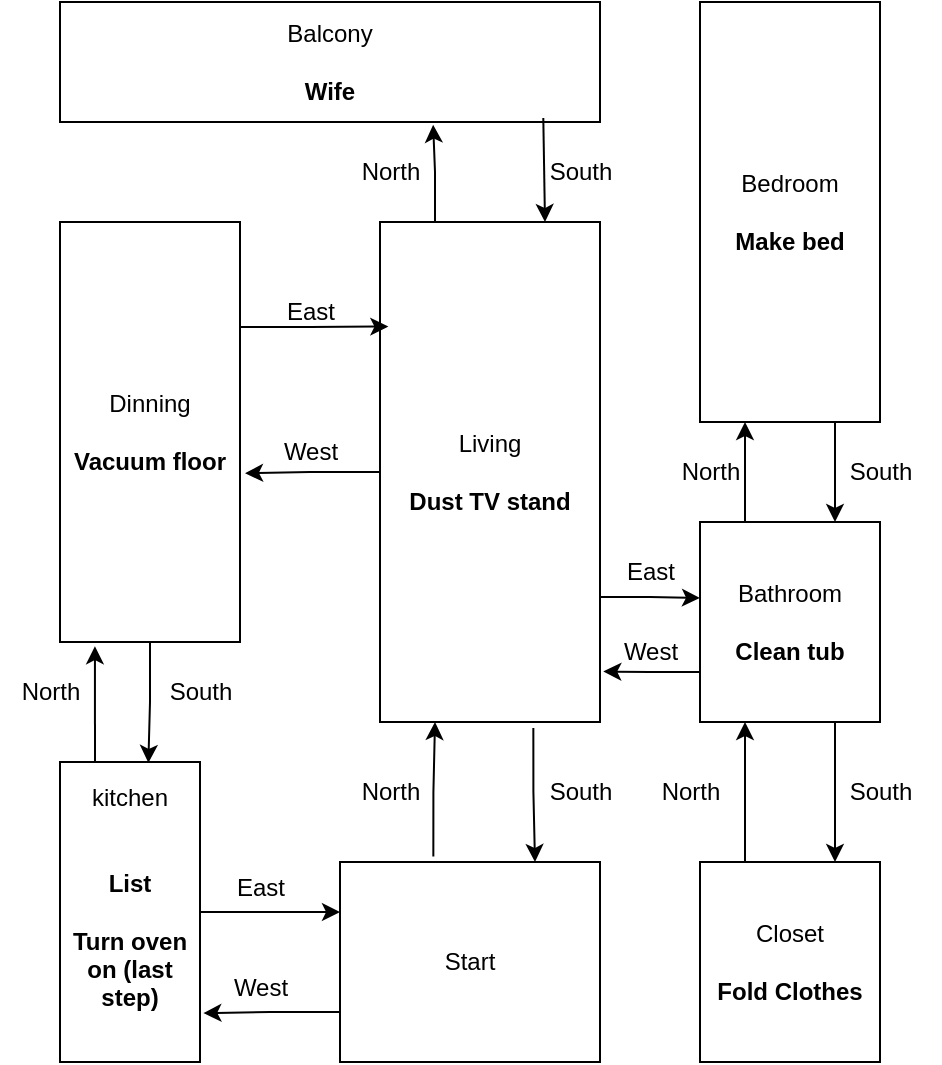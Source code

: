 <mxfile version="24.7.6">
  <diagram name="Page-1" id="L-QENt435MVAKbxg2Pn8">
    <mxGraphModel dx="1195" dy="622" grid="1" gridSize="10" guides="1" tooltips="1" connect="1" arrows="1" fold="1" page="1" pageScale="1" pageWidth="850" pageHeight="1100" math="0" shadow="0">
      <root>
        <mxCell id="0" />
        <mxCell id="1" parent="0" />
        <mxCell id="grHH_3dc-q_dSVZ70AZM-1" value="Start" style="rounded=0;whiteSpace=wrap;html=1;" vertex="1" parent="1">
          <mxGeometry x="310" y="640" width="130" height="100" as="geometry" />
        </mxCell>
        <mxCell id="grHH_3dc-q_dSVZ70AZM-2" value="&lt;div&gt;Dinning&lt;/div&gt;&lt;div&gt;&lt;br&gt;&lt;/div&gt;&lt;b&gt;Vacuum floor&lt;/b&gt;" style="rounded=0;whiteSpace=wrap;html=1;" vertex="1" parent="1">
          <mxGeometry x="170" y="320" width="90" height="210" as="geometry" />
        </mxCell>
        <mxCell id="grHH_3dc-q_dSVZ70AZM-3" value="&lt;div&gt;Living&lt;/div&gt;&lt;div&gt;&lt;br&gt;&lt;/div&gt;&lt;b&gt;Dust TV stand&lt;/b&gt;" style="rounded=0;whiteSpace=wrap;html=1;" vertex="1" parent="1">
          <mxGeometry x="330" y="320" width="110" height="250" as="geometry" />
        </mxCell>
        <mxCell id="grHH_3dc-q_dSVZ70AZM-4" value="&lt;div&gt;Balcony&lt;/div&gt;&lt;div&gt;&lt;br&gt;&lt;/div&gt;&lt;div&gt;&lt;b&gt;Wife&lt;/b&gt;&lt;br&gt;&lt;/div&gt;" style="rounded=0;whiteSpace=wrap;html=1;" vertex="1" parent="1">
          <mxGeometry x="170" y="210" width="270" height="60" as="geometry" />
        </mxCell>
        <mxCell id="grHH_3dc-q_dSVZ70AZM-17" style="edgeStyle=orthogonalEdgeStyle;rounded=0;orthogonalLoop=1;jettySize=auto;html=1;exitX=1;exitY=0.5;exitDx=0;exitDy=0;entryX=0;entryY=0.25;entryDx=0;entryDy=0;" edge="1" parent="1" source="grHH_3dc-q_dSVZ70AZM-5" target="grHH_3dc-q_dSVZ70AZM-1">
          <mxGeometry relative="1" as="geometry" />
        </mxCell>
        <mxCell id="grHH_3dc-q_dSVZ70AZM-5" value="&lt;div&gt;kitchen&lt;/div&gt;&lt;div&gt;&lt;br&gt;&lt;/div&gt;&lt;div&gt;&lt;br&gt;&lt;/div&gt;&lt;div&gt;&lt;b&gt;List&lt;/b&gt;&lt;/div&gt;&lt;div&gt;&lt;b&gt;&lt;br&gt;&lt;/b&gt;&lt;/div&gt;&lt;div&gt;&lt;b&gt;Turn oven on (last step)&lt;br&gt;&lt;/b&gt;&lt;/div&gt;&lt;div&gt;&lt;b&gt;&lt;br&gt;&lt;/b&gt;&lt;/div&gt;" style="rounded=0;whiteSpace=wrap;html=1;" vertex="1" parent="1">
          <mxGeometry x="170" y="590" width="70" height="150" as="geometry" />
        </mxCell>
        <mxCell id="grHH_3dc-q_dSVZ70AZM-29" style="edgeStyle=orthogonalEdgeStyle;rounded=0;orthogonalLoop=1;jettySize=auto;html=1;exitX=0.75;exitY=1;exitDx=0;exitDy=0;entryX=0.75;entryY=0;entryDx=0;entryDy=0;" edge="1" parent="1" source="grHH_3dc-q_dSVZ70AZM-6" target="grHH_3dc-q_dSVZ70AZM-7">
          <mxGeometry relative="1" as="geometry" />
        </mxCell>
        <mxCell id="grHH_3dc-q_dSVZ70AZM-6" value="&lt;div&gt;Bedroom&lt;/div&gt;&lt;div&gt;&lt;br&gt;&lt;/div&gt;&lt;div&gt;&lt;b&gt;Make bed&lt;/b&gt;&lt;br&gt;&lt;/div&gt;" style="rounded=0;whiteSpace=wrap;html=1;" vertex="1" parent="1">
          <mxGeometry x="490" y="210" width="90" height="210" as="geometry" />
        </mxCell>
        <mxCell id="grHH_3dc-q_dSVZ70AZM-23" style="edgeStyle=orthogonalEdgeStyle;rounded=0;orthogonalLoop=1;jettySize=auto;html=1;exitX=0.25;exitY=0;exitDx=0;exitDy=0;entryX=0.25;entryY=1;entryDx=0;entryDy=0;" edge="1" parent="1" source="grHH_3dc-q_dSVZ70AZM-8" target="grHH_3dc-q_dSVZ70AZM-7">
          <mxGeometry relative="1" as="geometry" />
        </mxCell>
        <mxCell id="grHH_3dc-q_dSVZ70AZM-28" style="edgeStyle=orthogonalEdgeStyle;rounded=0;orthogonalLoop=1;jettySize=auto;html=1;exitX=0.25;exitY=0;exitDx=0;exitDy=0;entryX=0.25;entryY=1;entryDx=0;entryDy=0;" edge="1" parent="1" source="grHH_3dc-q_dSVZ70AZM-7" target="grHH_3dc-q_dSVZ70AZM-6">
          <mxGeometry relative="1" as="geometry" />
        </mxCell>
        <mxCell id="grHH_3dc-q_dSVZ70AZM-7" value="&lt;div&gt;Bathroom&lt;/div&gt;&lt;div&gt;&lt;br&gt;&lt;/div&gt;&lt;div&gt;&lt;b&gt;Clean tub&lt;/b&gt;&lt;br&gt;&lt;/div&gt;" style="rounded=0;whiteSpace=wrap;html=1;" vertex="1" parent="1">
          <mxGeometry x="490" y="470" width="90" height="100" as="geometry" />
        </mxCell>
        <mxCell id="grHH_3dc-q_dSVZ70AZM-24" style="edgeStyle=orthogonalEdgeStyle;rounded=0;orthogonalLoop=1;jettySize=auto;html=1;exitX=0.75;exitY=1;exitDx=0;exitDy=0;entryX=0.75;entryY=0;entryDx=0;entryDy=0;" edge="1" parent="1" source="grHH_3dc-q_dSVZ70AZM-7" target="grHH_3dc-q_dSVZ70AZM-8">
          <mxGeometry relative="1" as="geometry" />
        </mxCell>
        <mxCell id="grHH_3dc-q_dSVZ70AZM-8" value="&lt;div&gt;Closet&lt;/div&gt;&lt;div&gt;&lt;br&gt;&lt;/div&gt;&lt;div&gt;&lt;b&gt;Fold Clothes&lt;/b&gt;&lt;br&gt;&lt;/div&gt;" style="rounded=0;whiteSpace=wrap;html=1;" vertex="1" parent="1">
          <mxGeometry x="490" y="640" width="90" height="100" as="geometry" />
        </mxCell>
        <mxCell id="grHH_3dc-q_dSVZ70AZM-9" style="edgeStyle=orthogonalEdgeStyle;rounded=0;orthogonalLoop=1;jettySize=auto;html=1;exitX=0.25;exitY=0;exitDx=0;exitDy=0;entryX=0.194;entryY=1.01;entryDx=0;entryDy=0;entryPerimeter=0;" edge="1" parent="1" source="grHH_3dc-q_dSVZ70AZM-5" target="grHH_3dc-q_dSVZ70AZM-2">
          <mxGeometry relative="1" as="geometry" />
        </mxCell>
        <mxCell id="grHH_3dc-q_dSVZ70AZM-11" style="edgeStyle=orthogonalEdgeStyle;rounded=0;orthogonalLoop=1;jettySize=auto;html=1;exitX=0;exitY=0.75;exitDx=0;exitDy=0;entryX=1.024;entryY=0.837;entryDx=0;entryDy=0;entryPerimeter=0;" edge="1" parent="1" source="grHH_3dc-q_dSVZ70AZM-1" target="grHH_3dc-q_dSVZ70AZM-5">
          <mxGeometry relative="1" as="geometry" />
        </mxCell>
        <mxCell id="grHH_3dc-q_dSVZ70AZM-16" style="edgeStyle=orthogonalEdgeStyle;rounded=0;orthogonalLoop=1;jettySize=auto;html=1;exitX=0.5;exitY=1;exitDx=0;exitDy=0;entryX=0.631;entryY=0.003;entryDx=0;entryDy=0;entryPerimeter=0;" edge="1" parent="1" source="grHH_3dc-q_dSVZ70AZM-2" target="grHH_3dc-q_dSVZ70AZM-5">
          <mxGeometry relative="1" as="geometry" />
        </mxCell>
        <mxCell id="grHH_3dc-q_dSVZ70AZM-19" style="edgeStyle=orthogonalEdgeStyle;rounded=0;orthogonalLoop=1;jettySize=auto;html=1;exitX=0.697;exitY=1.012;exitDx=0;exitDy=0;entryX=0.75;entryY=0;entryDx=0;entryDy=0;exitPerimeter=0;" edge="1" parent="1" source="grHH_3dc-q_dSVZ70AZM-3" target="grHH_3dc-q_dSVZ70AZM-1">
          <mxGeometry relative="1" as="geometry" />
        </mxCell>
        <mxCell id="grHH_3dc-q_dSVZ70AZM-20" style="edgeStyle=orthogonalEdgeStyle;rounded=0;orthogonalLoop=1;jettySize=auto;html=1;exitX=0.359;exitY=-0.028;exitDx=0;exitDy=0;entryX=0.25;entryY=1;entryDx=0;entryDy=0;exitPerimeter=0;" edge="1" parent="1" source="grHH_3dc-q_dSVZ70AZM-1" target="grHH_3dc-q_dSVZ70AZM-3">
          <mxGeometry relative="1" as="geometry" />
        </mxCell>
        <mxCell id="grHH_3dc-q_dSVZ70AZM-25" style="edgeStyle=orthogonalEdgeStyle;rounded=0;orthogonalLoop=1;jettySize=auto;html=1;exitX=1;exitY=0.75;exitDx=0;exitDy=0;entryX=0;entryY=0.38;entryDx=0;entryDy=0;entryPerimeter=0;" edge="1" parent="1" source="grHH_3dc-q_dSVZ70AZM-3" target="grHH_3dc-q_dSVZ70AZM-7">
          <mxGeometry relative="1" as="geometry" />
        </mxCell>
        <mxCell id="grHH_3dc-q_dSVZ70AZM-27" style="edgeStyle=orthogonalEdgeStyle;rounded=0;orthogonalLoop=1;jettySize=auto;html=1;exitX=0;exitY=0.75;exitDx=0;exitDy=0;entryX=1.015;entryY=0.899;entryDx=0;entryDy=0;entryPerimeter=0;" edge="1" parent="1" source="grHH_3dc-q_dSVZ70AZM-7" target="grHH_3dc-q_dSVZ70AZM-3">
          <mxGeometry relative="1" as="geometry" />
        </mxCell>
        <mxCell id="grHH_3dc-q_dSVZ70AZM-33" style="edgeStyle=orthogonalEdgeStyle;rounded=0;orthogonalLoop=1;jettySize=auto;html=1;exitX=1;exitY=0.25;exitDx=0;exitDy=0;entryX=0.038;entryY=0.209;entryDx=0;entryDy=0;entryPerimeter=0;" edge="1" parent="1" source="grHH_3dc-q_dSVZ70AZM-2" target="grHH_3dc-q_dSVZ70AZM-3">
          <mxGeometry relative="1" as="geometry" />
        </mxCell>
        <mxCell id="grHH_3dc-q_dSVZ70AZM-34" style="edgeStyle=orthogonalEdgeStyle;rounded=0;orthogonalLoop=1;jettySize=auto;html=1;exitX=0;exitY=0.5;exitDx=0;exitDy=0;entryX=1.028;entryY=0.598;entryDx=0;entryDy=0;entryPerimeter=0;" edge="1" parent="1" source="grHH_3dc-q_dSVZ70AZM-3" target="grHH_3dc-q_dSVZ70AZM-2">
          <mxGeometry relative="1" as="geometry" />
        </mxCell>
        <mxCell id="grHH_3dc-q_dSVZ70AZM-38" value="East" style="text;html=1;align=center;verticalAlign=middle;resizable=0;points=[];autosize=1;strokeColor=none;fillColor=none;" vertex="1" parent="1">
          <mxGeometry x="245" y="638" width="50" height="30" as="geometry" />
        </mxCell>
        <mxCell id="grHH_3dc-q_dSVZ70AZM-39" value="West" style="text;html=1;align=center;verticalAlign=middle;resizable=0;points=[];autosize=1;strokeColor=none;fillColor=none;" vertex="1" parent="1">
          <mxGeometry x="245" y="688" width="50" height="30" as="geometry" />
        </mxCell>
        <mxCell id="grHH_3dc-q_dSVZ70AZM-40" value="East" style="text;html=1;align=center;verticalAlign=middle;resizable=0;points=[];autosize=1;strokeColor=none;fillColor=none;" vertex="1" parent="1">
          <mxGeometry x="270" y="350" width="50" height="30" as="geometry" />
        </mxCell>
        <mxCell id="grHH_3dc-q_dSVZ70AZM-41" value="West" style="text;html=1;align=center;verticalAlign=middle;resizable=0;points=[];autosize=1;strokeColor=none;fillColor=none;" vertex="1" parent="1">
          <mxGeometry x="270" y="420" width="50" height="30" as="geometry" />
        </mxCell>
        <mxCell id="grHH_3dc-q_dSVZ70AZM-42" value="East" style="text;html=1;align=center;verticalAlign=middle;resizable=0;points=[];autosize=1;strokeColor=none;fillColor=none;" vertex="1" parent="1">
          <mxGeometry x="440" y="480" width="50" height="30" as="geometry" />
        </mxCell>
        <mxCell id="grHH_3dc-q_dSVZ70AZM-43" value="West" style="text;html=1;align=center;verticalAlign=middle;resizable=0;points=[];autosize=1;strokeColor=none;fillColor=none;" vertex="1" parent="1">
          <mxGeometry x="440" y="520" width="50" height="30" as="geometry" />
        </mxCell>
        <mxCell id="grHH_3dc-q_dSVZ70AZM-44" value="South" style="text;html=1;align=center;verticalAlign=middle;resizable=0;points=[];autosize=1;strokeColor=none;fillColor=none;" vertex="1" parent="1">
          <mxGeometry x="210" y="540" width="60" height="30" as="geometry" />
        </mxCell>
        <mxCell id="grHH_3dc-q_dSVZ70AZM-45" value="North" style="text;html=1;align=center;verticalAlign=middle;resizable=0;points=[];autosize=1;strokeColor=none;fillColor=none;" vertex="1" parent="1">
          <mxGeometry x="140" y="540" width="50" height="30" as="geometry" />
        </mxCell>
        <mxCell id="grHH_3dc-q_dSVZ70AZM-47" value="North" style="text;html=1;align=center;verticalAlign=middle;resizable=0;points=[];autosize=1;strokeColor=none;fillColor=none;" vertex="1" parent="1">
          <mxGeometry x="310" y="280" width="50" height="30" as="geometry" />
        </mxCell>
        <mxCell id="grHH_3dc-q_dSVZ70AZM-48" value="South" style="text;html=1;align=center;verticalAlign=middle;resizable=0;points=[];autosize=1;strokeColor=none;fillColor=none;" vertex="1" parent="1">
          <mxGeometry x="400" y="590" width="60" height="30" as="geometry" />
        </mxCell>
        <mxCell id="grHH_3dc-q_dSVZ70AZM-49" value="North" style="text;html=1;align=center;verticalAlign=middle;resizable=0;points=[];autosize=1;strokeColor=none;fillColor=none;" vertex="1" parent="1">
          <mxGeometry x="310" y="590" width="50" height="30" as="geometry" />
        </mxCell>
        <mxCell id="grHH_3dc-q_dSVZ70AZM-50" value="South" style="text;html=1;align=center;verticalAlign=middle;resizable=0;points=[];autosize=1;strokeColor=none;fillColor=none;" vertex="1" parent="1">
          <mxGeometry x="550" y="590" width="60" height="30" as="geometry" />
        </mxCell>
        <mxCell id="grHH_3dc-q_dSVZ70AZM-51" value="North" style="text;html=1;align=center;verticalAlign=middle;resizable=0;points=[];autosize=1;strokeColor=none;fillColor=none;" vertex="1" parent="1">
          <mxGeometry x="460" y="590" width="50" height="30" as="geometry" />
        </mxCell>
        <mxCell id="grHH_3dc-q_dSVZ70AZM-52" value="South" style="text;html=1;align=center;verticalAlign=middle;resizable=0;points=[];autosize=1;strokeColor=none;fillColor=none;" vertex="1" parent="1">
          <mxGeometry x="550" y="430" width="60" height="30" as="geometry" />
        </mxCell>
        <mxCell id="grHH_3dc-q_dSVZ70AZM-53" value="North" style="text;html=1;align=center;verticalAlign=middle;resizable=0;points=[];autosize=1;strokeColor=none;fillColor=none;" vertex="1" parent="1">
          <mxGeometry x="470" y="430" width="50" height="30" as="geometry" />
        </mxCell>
        <mxCell id="grHH_3dc-q_dSVZ70AZM-54" style="edgeStyle=orthogonalEdgeStyle;rounded=0;orthogonalLoop=1;jettySize=auto;html=1;exitX=0.25;exitY=0;exitDx=0;exitDy=0;entryX=0.691;entryY=1.022;entryDx=0;entryDy=0;entryPerimeter=0;" edge="1" parent="1" source="grHH_3dc-q_dSVZ70AZM-3" target="grHH_3dc-q_dSVZ70AZM-4">
          <mxGeometry relative="1" as="geometry" />
        </mxCell>
        <mxCell id="grHH_3dc-q_dSVZ70AZM-58" value="" style="endArrow=classic;html=1;rounded=0;entryX=0.75;entryY=0;entryDx=0;entryDy=0;exitX=0.895;exitY=0.967;exitDx=0;exitDy=0;exitPerimeter=0;" edge="1" parent="1" source="grHH_3dc-q_dSVZ70AZM-4" target="grHH_3dc-q_dSVZ70AZM-3">
          <mxGeometry width="50" height="50" relative="1" as="geometry">
            <mxPoint x="390" y="320" as="sourcePoint" />
            <mxPoint x="440" y="270" as="targetPoint" />
          </mxGeometry>
        </mxCell>
        <mxCell id="grHH_3dc-q_dSVZ70AZM-59" value="South" style="text;html=1;align=center;verticalAlign=middle;resizable=0;points=[];autosize=1;strokeColor=none;fillColor=none;" vertex="1" parent="1">
          <mxGeometry x="400" y="280" width="60" height="30" as="geometry" />
        </mxCell>
      </root>
    </mxGraphModel>
  </diagram>
</mxfile>
